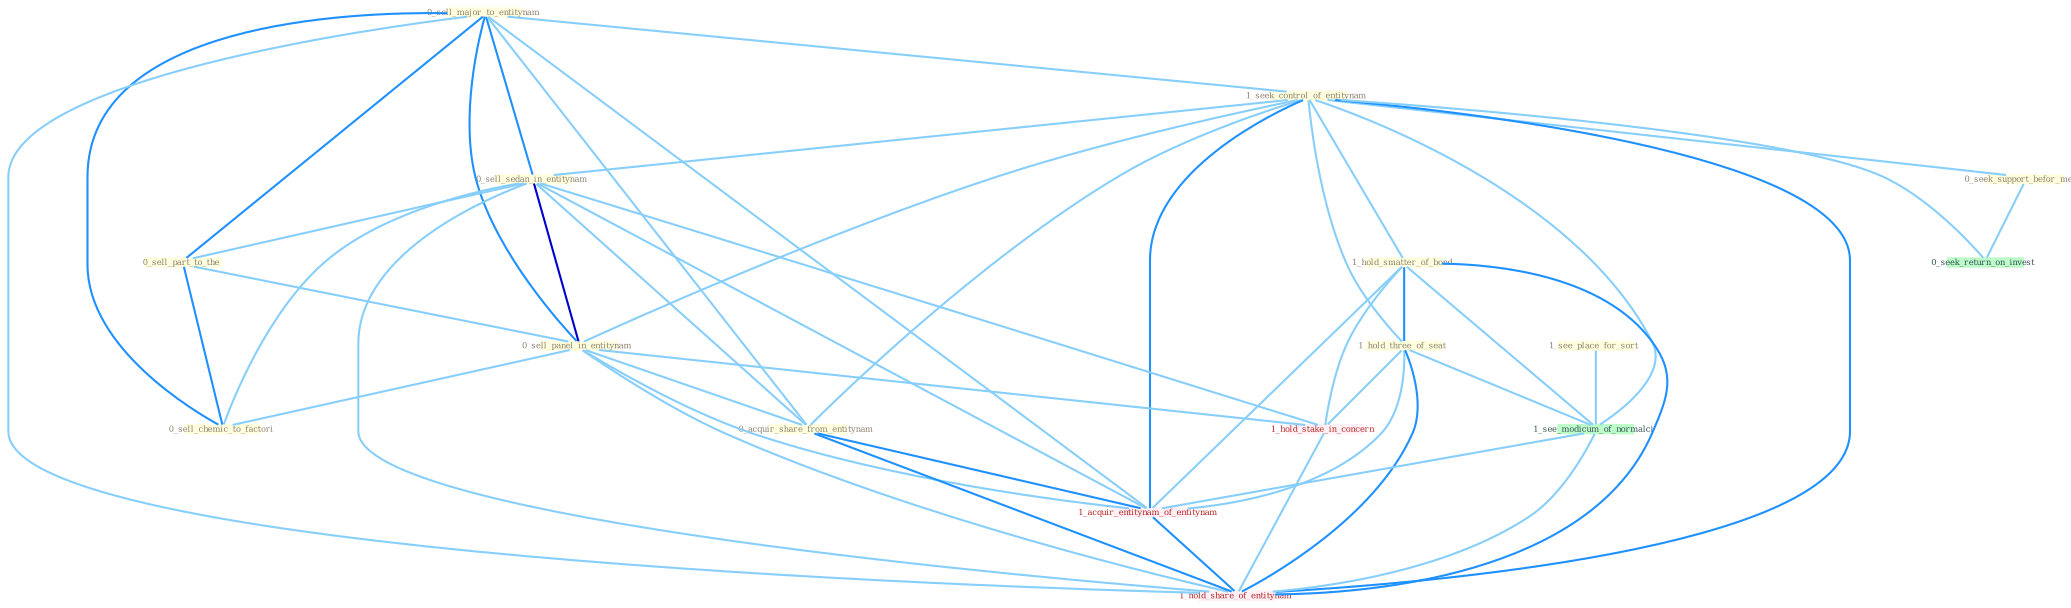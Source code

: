Graph G{ 
    node
    [shape=polygon,style=filled,width=.5,height=.06,color="#BDFCC9",fixedsize=true,fontsize=4,
    fontcolor="#2f4f4f"];
    {node
    [color="#ffffe0", fontcolor="#8b7d6b"] "0_sell_major_to_entitynam " "1_seek_control_of_entitynam " "0_sell_sedan_in_entitynam " "1_see_place_for_sort " "0_seek_support_befor_meet " "1_hold_smatter_of_bond " "0_sell_part_to_the " "0_sell_panel_in_entitynam " "1_hold_three_of_seat " "0_acquir_share_from_entitynam " "0_sell_chemic_to_factori "}
{node [color="#fff0f5", fontcolor="#b22222"] "1_hold_stake_in_concern " "1_acquir_entitynam_of_entitynam " "1_hold_share_of_entitynam "}
edge [color="#B0E2FF"];

	"0_sell_major_to_entitynam " -- "1_seek_control_of_entitynam " [w="1", color="#87cefa" ];
	"0_sell_major_to_entitynam " -- "0_sell_sedan_in_entitynam " [w="2", color="#1e90ff" , len=0.8];
	"0_sell_major_to_entitynam " -- "0_sell_part_to_the " [w="2", color="#1e90ff" , len=0.8];
	"0_sell_major_to_entitynam " -- "0_sell_panel_in_entitynam " [w="2", color="#1e90ff" , len=0.8];
	"0_sell_major_to_entitynam " -- "0_acquir_share_from_entitynam " [w="1", color="#87cefa" ];
	"0_sell_major_to_entitynam " -- "0_sell_chemic_to_factori " [w="2", color="#1e90ff" , len=0.8];
	"0_sell_major_to_entitynam " -- "1_acquir_entitynam_of_entitynam " [w="1", color="#87cefa" ];
	"0_sell_major_to_entitynam " -- "1_hold_share_of_entitynam " [w="1", color="#87cefa" ];
	"1_seek_control_of_entitynam " -- "0_sell_sedan_in_entitynam " [w="1", color="#87cefa" ];
	"1_seek_control_of_entitynam " -- "0_seek_support_befor_meet " [w="1", color="#87cefa" ];
	"1_seek_control_of_entitynam " -- "1_hold_smatter_of_bond " [w="1", color="#87cefa" ];
	"1_seek_control_of_entitynam " -- "0_sell_panel_in_entitynam " [w="1", color="#87cefa" ];
	"1_seek_control_of_entitynam " -- "1_hold_three_of_seat " [w="1", color="#87cefa" ];
	"1_seek_control_of_entitynam " -- "0_acquir_share_from_entitynam " [w="1", color="#87cefa" ];
	"1_seek_control_of_entitynam " -- "0_seek_return_on_invest " [w="1", color="#87cefa" ];
	"1_seek_control_of_entitynam " -- "1_see_modicum_of_normalci " [w="1", color="#87cefa" ];
	"1_seek_control_of_entitynam " -- "1_acquir_entitynam_of_entitynam " [w="2", color="#1e90ff" , len=0.8];
	"1_seek_control_of_entitynam " -- "1_hold_share_of_entitynam " [w="2", color="#1e90ff" , len=0.8];
	"0_sell_sedan_in_entitynam " -- "0_sell_part_to_the " [w="1", color="#87cefa" ];
	"0_sell_sedan_in_entitynam " -- "0_sell_panel_in_entitynam " [w="3", color="#0000cd" , len=0.6];
	"0_sell_sedan_in_entitynam " -- "0_acquir_share_from_entitynam " [w="1", color="#87cefa" ];
	"0_sell_sedan_in_entitynam " -- "0_sell_chemic_to_factori " [w="1", color="#87cefa" ];
	"0_sell_sedan_in_entitynam " -- "1_hold_stake_in_concern " [w="1", color="#87cefa" ];
	"0_sell_sedan_in_entitynam " -- "1_acquir_entitynam_of_entitynam " [w="1", color="#87cefa" ];
	"0_sell_sedan_in_entitynam " -- "1_hold_share_of_entitynam " [w="1", color="#87cefa" ];
	"1_see_place_for_sort " -- "1_see_modicum_of_normalci " [w="1", color="#87cefa" ];
	"0_seek_support_befor_meet " -- "0_seek_return_on_invest " [w="1", color="#87cefa" ];
	"1_hold_smatter_of_bond " -- "1_hold_three_of_seat " [w="2", color="#1e90ff" , len=0.8];
	"1_hold_smatter_of_bond " -- "1_hold_stake_in_concern " [w="1", color="#87cefa" ];
	"1_hold_smatter_of_bond " -- "1_see_modicum_of_normalci " [w="1", color="#87cefa" ];
	"1_hold_smatter_of_bond " -- "1_acquir_entitynam_of_entitynam " [w="1", color="#87cefa" ];
	"1_hold_smatter_of_bond " -- "1_hold_share_of_entitynam " [w="2", color="#1e90ff" , len=0.8];
	"0_sell_part_to_the " -- "0_sell_panel_in_entitynam " [w="1", color="#87cefa" ];
	"0_sell_part_to_the " -- "0_sell_chemic_to_factori " [w="2", color="#1e90ff" , len=0.8];
	"0_sell_panel_in_entitynam " -- "0_acquir_share_from_entitynam " [w="1", color="#87cefa" ];
	"0_sell_panel_in_entitynam " -- "0_sell_chemic_to_factori " [w="1", color="#87cefa" ];
	"0_sell_panel_in_entitynam " -- "1_hold_stake_in_concern " [w="1", color="#87cefa" ];
	"0_sell_panel_in_entitynam " -- "1_acquir_entitynam_of_entitynam " [w="1", color="#87cefa" ];
	"0_sell_panel_in_entitynam " -- "1_hold_share_of_entitynam " [w="1", color="#87cefa" ];
	"1_hold_three_of_seat " -- "1_hold_stake_in_concern " [w="1", color="#87cefa" ];
	"1_hold_three_of_seat " -- "1_see_modicum_of_normalci " [w="1", color="#87cefa" ];
	"1_hold_three_of_seat " -- "1_acquir_entitynam_of_entitynam " [w="1", color="#87cefa" ];
	"1_hold_three_of_seat " -- "1_hold_share_of_entitynam " [w="2", color="#1e90ff" , len=0.8];
	"0_acquir_share_from_entitynam " -- "1_acquir_entitynam_of_entitynam " [w="2", color="#1e90ff" , len=0.8];
	"0_acquir_share_from_entitynam " -- "1_hold_share_of_entitynam " [w="2", color="#1e90ff" , len=0.8];
	"1_hold_stake_in_concern " -- "1_hold_share_of_entitynam " [w="1", color="#87cefa" ];
	"1_see_modicum_of_normalci " -- "1_acquir_entitynam_of_entitynam " [w="1", color="#87cefa" ];
	"1_see_modicum_of_normalci " -- "1_hold_share_of_entitynam " [w="1", color="#87cefa" ];
	"1_acquir_entitynam_of_entitynam " -- "1_hold_share_of_entitynam " [w="2", color="#1e90ff" , len=0.8];
}